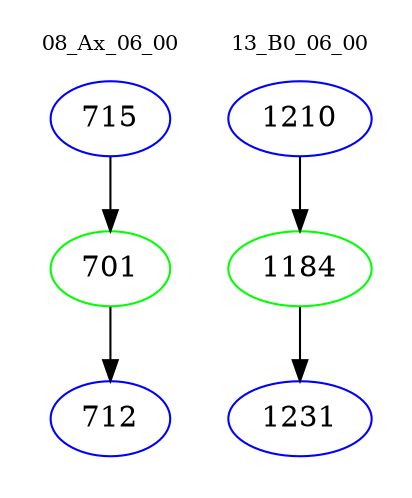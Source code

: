 digraph{
subgraph cluster_0 {
color = white
label = "08_Ax_06_00";
fontsize=10;
T0_715 [label="715", color="blue"]
T0_715 -> T0_701 [color="black"]
T0_701 [label="701", color="green"]
T0_701 -> T0_712 [color="black"]
T0_712 [label="712", color="blue"]
}
subgraph cluster_1 {
color = white
label = "13_B0_06_00";
fontsize=10;
T1_1210 [label="1210", color="blue"]
T1_1210 -> T1_1184 [color="black"]
T1_1184 [label="1184", color="green"]
T1_1184 -> T1_1231 [color="black"]
T1_1231 [label="1231", color="blue"]
}
}
